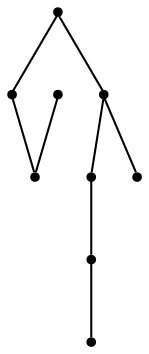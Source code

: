 graph {
  node [shape=point,comment="{\"directed\":false,\"doi\":\"10.1007/978-3-031-49275-4_14\",\"figure\":\"1 (2)\"}"]

  v0 [pos="565.7234511931284,1058.8781096439634"]
  v1 [pos="551.83370593854,839.1249542906585"]
  v2 [pos="519.1576926557149,987.805061649315"]
  v3 [pos="426.8429847033217,867.7166271870506"]
  v4 [pos="368.02528804320343,1083.3858028777713"]
  v5 [pos="364.7539501005259,995.1561741718558"]
  v6 [pos="359.85315895433973,925.7168197824626"]
  v7 [pos="269.9888306779352,835.0367937408507"]
  v8 [pos="223.423088037626,933.0720019138597"]

  v1 -- v0 [id="-3",pos="551.83370593854,839.1249542906585 565.7234511931284,1058.8781096439634 565.7234511931284,1058.8781096439634 565.7234511931284,1058.8781096439634"]
  v2 -- v0 [id="-4",pos="519.1576926557149,987.805061649315 565.7234511931284,1058.8781096439634 565.7234511931284,1058.8781096439634 565.7234511931284,1058.8781096439634"]
  v3 -- v1 [id="-6",pos="426.8429847033217,867.7166271870506 551.83370593854,839.1249542906585 551.83370593854,839.1249542906585 551.83370593854,839.1249542906585"]
  v3 -- v7 [id="-7",pos="426.8429847033217,867.7166271870506 269.9888306779352,835.0367937408507 269.9888306779352,835.0367937408507 269.9888306779352,835.0367937408507"]
  v7 -- v6 [id="-8",pos="269.9888306779352,835.0367937408507 359.85315895433973,925.7168197824626 359.85315895433973,925.7168197824626 359.85315895433973,925.7168197824626"]
  v7 -- v8 [id="-9",pos="269.9888306779352,835.0367937408507 223.423088037626,933.0720019138597 223.423088037626,933.0720019138597 223.423088037626,933.0720019138597"]
  v5 -- v4 [id="-12",pos="364.7539501005259,995.1561741718558 368.02528804320343,1083.3858028777713 368.02528804320343,1083.3858028777713 368.02528804320343,1083.3858028777713"]
  v6 -- v5 [id="-13",pos="359.85315895433973,925.7168197824626 364.7539501005259,995.1561741718558 364.7539501005259,995.1561741718558 364.7539501005259,995.1561741718558"]
}